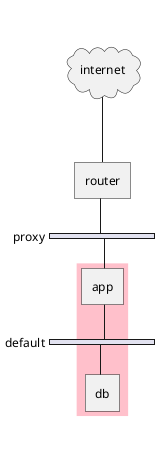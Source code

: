 {
  "sha1": "tazdtw92or090cga8p4fkpj6s4x1m5l",
  "insertion": {
    "when": "2024-06-04T17:28:46.010Z",
    "url": "http://alphadoc.plantuml.com/doc/dokuwiki/en/nwdiag",
    "user": "plantuml@gmail.com"
  }
}
@startuml
nwdiag {
    internet [ shape = cloud];
    internet -- router;

    network proxy {
        router;
        app;
    }

    group {
      color = "pink";
      app;
      db;
    }

    network default {
    	app;
        db;
    }
}
@enduml
